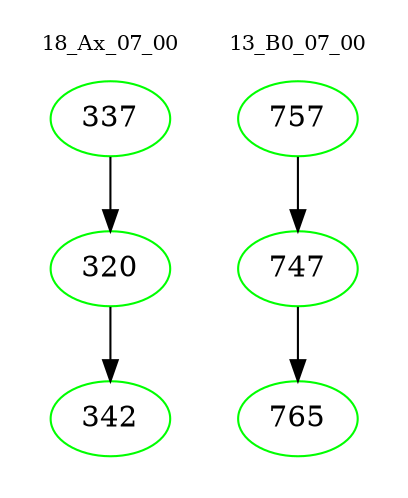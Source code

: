 digraph{
subgraph cluster_0 {
color = white
label = "18_Ax_07_00";
fontsize=10;
T0_337 [label="337", color="green"]
T0_337 -> T0_320 [color="black"]
T0_320 [label="320", color="green"]
T0_320 -> T0_342 [color="black"]
T0_342 [label="342", color="green"]
}
subgraph cluster_1 {
color = white
label = "13_B0_07_00";
fontsize=10;
T1_757 [label="757", color="green"]
T1_757 -> T1_747 [color="black"]
T1_747 [label="747", color="green"]
T1_747 -> T1_765 [color="black"]
T1_765 [label="765", color="green"]
}
}
